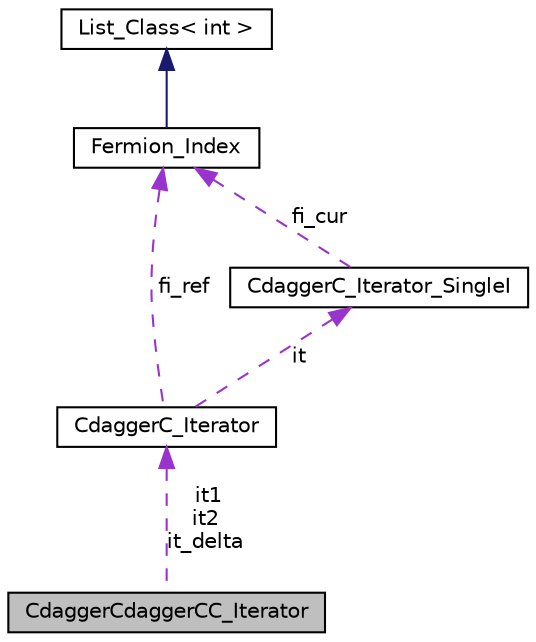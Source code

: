 digraph "CdaggerCdaggerCC_Iterator"
{
  edge [fontname="Helvetica",fontsize="10",labelfontname="Helvetica",labelfontsize="10"];
  node [fontname="Helvetica",fontsize="10",shape=record];
  Node1 [label="CdaggerCdaggerCC_Iterator",height=0.2,width=0.4,color="black", fillcolor="grey75", style="filled", fontcolor="black"];
  Node2 -> Node1 [dir="back",color="darkorchid3",fontsize="10",style="dashed",label=" it1\nit2\nit_delta" ,fontname="Helvetica"];
  Node2 [label="CdaggerC_Iterator",height=0.2,width=0.4,color="black", fillcolor="white", style="filled",URL="$classCdaggerC__Iterator.html"];
  Node3 -> Node2 [dir="back",color="darkorchid3",fontsize="10",style="dashed",label=" it" ,fontname="Helvetica"];
  Node3 [label="CdaggerC_Iterator_SingleI",height=0.2,width=0.4,color="black", fillcolor="white", style="filled",URL="$classCdaggerC__Iterator__SingleI.html"];
  Node4 -> Node3 [dir="back",color="darkorchid3",fontsize="10",style="dashed",label=" fi_cur" ,fontname="Helvetica"];
  Node4 [label="Fermion_Index",height=0.2,width=0.4,color="black", fillcolor="white", style="filled",URL="$structFermion__Index.html"];
  Node5 -> Node4 [dir="back",color="midnightblue",fontsize="10",style="solid",fontname="Helvetica"];
  Node5 [label="List_Class\< int \>",height=0.2,width=0.4,color="black", fillcolor="white", style="filled",URL="$classList__Class.html"];
  Node4 -> Node2 [dir="back",color="darkorchid3",fontsize="10",style="dashed",label=" fi_ref" ,fontname="Helvetica"];
}
